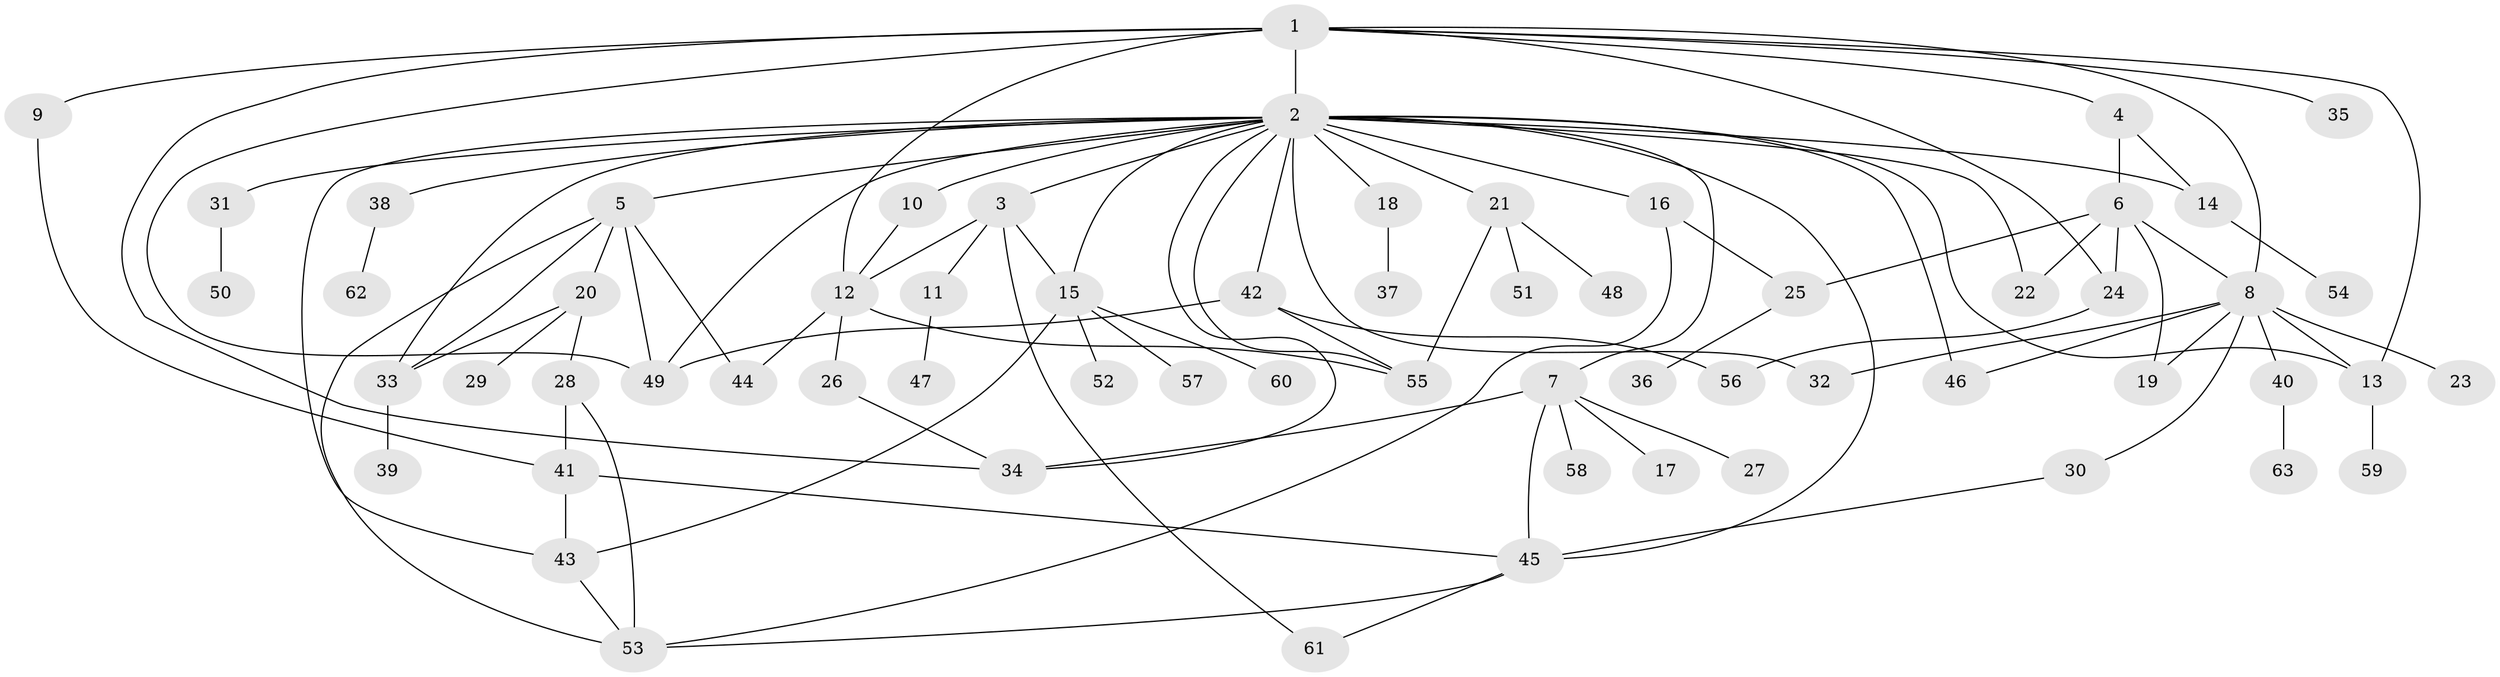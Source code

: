 // original degree distribution, {8: 0.023809523809523808, 37: 0.007936507936507936, 6: 0.031746031746031744, 3: 0.15079365079365079, 7: 0.03968253968253968, 10: 0.007936507936507936, 1: 0.47619047619047616, 2: 0.20634920634920634, 4: 0.015873015873015872, 5: 0.03968253968253968}
// Generated by graph-tools (version 1.1) at 2025/35/03/09/25 02:35:44]
// undirected, 63 vertices, 99 edges
graph export_dot {
graph [start="1"]
  node [color=gray90,style=filled];
  1;
  2;
  3;
  4;
  5;
  6;
  7;
  8;
  9;
  10;
  11;
  12;
  13;
  14;
  15;
  16;
  17;
  18;
  19;
  20;
  21;
  22;
  23;
  24;
  25;
  26;
  27;
  28;
  29;
  30;
  31;
  32;
  33;
  34;
  35;
  36;
  37;
  38;
  39;
  40;
  41;
  42;
  43;
  44;
  45;
  46;
  47;
  48;
  49;
  50;
  51;
  52;
  53;
  54;
  55;
  56;
  57;
  58;
  59;
  60;
  61;
  62;
  63;
  1 -- 2 [weight=12.0];
  1 -- 4 [weight=1.0];
  1 -- 8 [weight=1.0];
  1 -- 9 [weight=1.0];
  1 -- 12 [weight=1.0];
  1 -- 13 [weight=2.0];
  1 -- 24 [weight=1.0];
  1 -- 34 [weight=1.0];
  1 -- 35 [weight=1.0];
  1 -- 49 [weight=1.0];
  2 -- 3 [weight=2.0];
  2 -- 5 [weight=1.0];
  2 -- 7 [weight=1.0];
  2 -- 10 [weight=1.0];
  2 -- 13 [weight=1.0];
  2 -- 14 [weight=1.0];
  2 -- 15 [weight=1.0];
  2 -- 16 [weight=1.0];
  2 -- 18 [weight=1.0];
  2 -- 21 [weight=1.0];
  2 -- 22 [weight=1.0];
  2 -- 31 [weight=1.0];
  2 -- 32 [weight=1.0];
  2 -- 33 [weight=1.0];
  2 -- 34 [weight=1.0];
  2 -- 38 [weight=1.0];
  2 -- 42 [weight=1.0];
  2 -- 43 [weight=1.0];
  2 -- 45 [weight=1.0];
  2 -- 46 [weight=2.0];
  2 -- 49 [weight=1.0];
  2 -- 55 [weight=1.0];
  3 -- 11 [weight=1.0];
  3 -- 12 [weight=2.0];
  3 -- 15 [weight=1.0];
  3 -- 61 [weight=1.0];
  4 -- 6 [weight=1.0];
  4 -- 14 [weight=1.0];
  5 -- 20 [weight=1.0];
  5 -- 33 [weight=1.0];
  5 -- 44 [weight=1.0];
  5 -- 49 [weight=1.0];
  5 -- 53 [weight=1.0];
  6 -- 8 [weight=1.0];
  6 -- 19 [weight=1.0];
  6 -- 22 [weight=1.0];
  6 -- 24 [weight=1.0];
  6 -- 25 [weight=1.0];
  7 -- 17 [weight=1.0];
  7 -- 27 [weight=1.0];
  7 -- 34 [weight=1.0];
  7 -- 45 [weight=1.0];
  7 -- 58 [weight=1.0];
  8 -- 13 [weight=1.0];
  8 -- 19 [weight=1.0];
  8 -- 23 [weight=1.0];
  8 -- 30 [weight=1.0];
  8 -- 32 [weight=1.0];
  8 -- 40 [weight=1.0];
  8 -- 46 [weight=1.0];
  9 -- 41 [weight=1.0];
  10 -- 12 [weight=1.0];
  11 -- 47 [weight=1.0];
  12 -- 26 [weight=1.0];
  12 -- 44 [weight=1.0];
  12 -- 55 [weight=1.0];
  13 -- 59 [weight=1.0];
  14 -- 54 [weight=1.0];
  15 -- 43 [weight=1.0];
  15 -- 52 [weight=1.0];
  15 -- 57 [weight=1.0];
  15 -- 60 [weight=1.0];
  16 -- 25 [weight=1.0];
  16 -- 53 [weight=1.0];
  18 -- 37 [weight=1.0];
  20 -- 28 [weight=1.0];
  20 -- 29 [weight=3.0];
  20 -- 33 [weight=1.0];
  21 -- 48 [weight=1.0];
  21 -- 51 [weight=1.0];
  21 -- 55 [weight=1.0];
  24 -- 56 [weight=1.0];
  25 -- 36 [weight=1.0];
  26 -- 34 [weight=1.0];
  28 -- 41 [weight=3.0];
  28 -- 53 [weight=1.0];
  30 -- 45 [weight=1.0];
  31 -- 50 [weight=1.0];
  33 -- 39 [weight=1.0];
  38 -- 62 [weight=1.0];
  40 -- 63 [weight=1.0];
  41 -- 43 [weight=1.0];
  41 -- 45 [weight=1.0];
  42 -- 49 [weight=1.0];
  42 -- 55 [weight=1.0];
  42 -- 56 [weight=4.0];
  43 -- 53 [weight=1.0];
  45 -- 53 [weight=1.0];
  45 -- 61 [weight=1.0];
}
